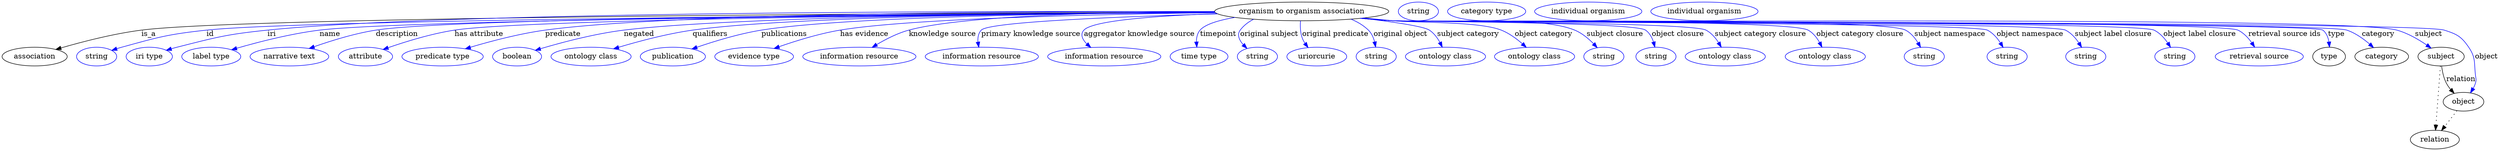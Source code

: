 digraph {
	graph [bb="0,0,4788.4,283"];
	node [label="\N"];
	"organism to organism association"	[height=0.5,
		label="organism to organism association",
		pos="2492.4,265",
		width=4.6399];
	association	[height=0.5,
		pos="62.394,178",
		width=1.7332];
	"organism to organism association" -> association	[label=is_a,
		lp="281.39,221.5",
		pos="e,103.12,191.79 2325.6,263.53 1843.4,261.85 469.05,254.85 267.39,229 213.85,222.14 154.03,206.61 112.9,194.67"];
	id	[color=blue,
		height=0.5,
		label=string,
		pos="181.39,178",
		width=1.0652];
	"organism to organism association" -> id	[color=blue,
		label=id,
		lp="398.39,221.5",
		pos="e,210.38,190 2326.4,263 1863.6,259.95 581.05,249.72 391.39,229 318.35,221.02 300.2,215.65 229.39,196 226.29,195.14 223.09,194.17 \
219.89,193.16",
		style=solid];
	iri	[color=blue,
		height=0.5,
		label="iri type",
		pos="282.39,178",
		width=1.2277];
	"organism to organism association" -> iri	[color=blue,
		label=iri,
		lp="515.39,221.5",
		pos="e,315.29,190.23 2326.4,262.71 1881.8,259.03 685.45,247.51 507.39,229 429.97,220.95 410.81,215.26 335.39,196 332.02,195.14 328.54,\
194.18 325.05,193.17",
		style=solid];
	name	[color=blue,
		height=0.5,
		label="label type",
		pos="401.39,178",
		width=1.5707];
	"organism to organism association" -> name	[color=blue,
		label=name,
		lp="627.39,221.5",
		pos="e,440.01,191.15 2326.2,262.94 1897.4,259.91 774.95,250.06 607.39,229 552.58,222.11 491.21,206.11 449.83,194.05",
		style=solid];
	description	[color=blue,
		height=0.5,
		label="narrative text",
		pos="551.39,178",
		width=2.0943];
	"organism to organism association" -> description	[color=blue,
		label=description,
		lp="755.89,221.5",
		pos="e,588.8,193.65 2326,263.34 1914.6,261.33 871.38,253.82 715.39,229 675.03,222.58 630.79,208.66 598.44,197.14",
		style=solid];
	"has attribute"	[color=blue,
		height=0.5,
		label=attribute,
		pos="696.39,178",
		width=1.4443];
	"organism to organism association" -> "has attribute"	[color=blue,
		label="has attribute",
		lp="913.39,221.5",
		pos="e,729.98,191.75 2326.5,262.91 1941.1,260.03 1007.5,250.88 866.39,229 822.26,222.16 773.51,207 739.58,195.15",
		style=solid];
	predicate	[color=blue,
		height=0.5,
		label="predicate type",
		pos="844.39,178",
		width=2.1665];
	"organism to organism association" -> predicate	[color=blue,
		label=predicate,
		lp="1074.4,221.5",
		pos="e,887.81,193.09 2325.2,264.7 1998,265.3 1283.8,262.54 1040.4,229 991.17,222.22 936.47,207.65 897.4,195.99",
		style=solid];
	negated	[color=blue,
		height=0.5,
		label=boolean,
		pos="987.39,178",
		width=1.2999];
	"organism to organism association" -> negated	[color=blue,
		label=negated,
		lp="1220.4,221.5",
		pos="e,1022.3,190.23 2325.7,263.48 2025.6,261.88 1405.8,255.38 1191.4,229 1135.6,222.13 1072.9,205.38 1032,193.16",
		style=solid];
	qualifiers	[color=blue,
		height=0.5,
		label="ontology class",
		pos="1128.4,178",
		width=2.1304];
	"organism to organism association" -> qualifiers	[color=blue,
		label=qualifiers,
		lp="1356.9,221.5",
		pos="e,1171.6,193.02 2325.7,263.54 2050.3,262.02 1511.7,255.62 1323.4,229 1274.6,222.11 1220.5,207.65 1181.6,196.05",
		style=solid];
	publications	[color=blue,
		height=0.5,
		label=publication,
		pos="1285.4,178",
		width=1.7332];
	"organism to organism association" -> publications	[color=blue,
		label=publications,
		lp="1499.4,221.5",
		pos="e,1321.9,192.66 2325.9,263.48 2076.5,261.83 1617.8,255.2 1455.4,229 1412.5,222.09 1365.3,207.61 1331.5,196.01",
		style=solid];
	"has evidence"	[color=blue,
		height=0.5,
		label="evidence type",
		pos="1441.4,178",
		width=2.0943];
	"organism to organism association" -> "has evidence"	[color=blue,
		label="has evidence",
		lp="1652.9,221.5",
		pos="e,1479.4,193.55 2327,262.49 2109.7,259.63 1740.2,251.53 1606.4,229 1566,222.2 1521.6,208.38 1489.1,196.99",
		style=solid];
	"knowledge source"	[color=blue,
		height=0.5,
		label="information resource",
		pos="1643.4,178",
		width=3.015];
	"organism to organism association" -> "knowledge source"	[color=blue,
		label="knowledge source",
		lp="1802.9,221.5",
		pos="e,1667.9,195.78 2325.3,264.68 2137.4,263.95 1844.9,257.94 1738.4,229 1716.6,223.09 1694.2,211.61 1676.7,201.13",
		style=solid];
	"primary knowledge source"	[color=blue,
		height=0.5,
		label="information resource",
		pos="1878.4,178",
		width=3.015];
	"organism to organism association" -> "primary knowledge source"	[color=blue,
		label="primary knowledge source",
		lp="1972.4,221.5",
		pos="e,1872.6,196 2331,260.26 2154,255.34 1892.9,245.36 1877.4,229 1871.6,222.9 1870.4,214.27 1871,205.9",
		style=solid];
	"aggregator knowledge source"	[color=blue,
		height=0.5,
		label="information resource",
		pos="2113.4,178",
		width=3.015];
	"organism to organism association" -> "aggregator knowledge source"	[color=blue,
		label="aggregator knowledge source",
		lp="2180.9,221.5",
		pos="e,2087.6,195.53 2330,260.75 2220.2,256.82 2092,248.14 2074.4,229 2066.7,220.62 2071.6,210.86 2080.1,202.2",
		style=solid];
	timepoint	[color=blue,
		height=0.5,
		label="time type",
		pos="2295.4,178",
		width=1.5346];
	"organism to organism association" -> timepoint	[color=blue,
		label=timepoint,
		lp="2332.4,221.5",
		pos="e,2291.1,196.26 2364.3,253.44 2333.9,248.24 2307.4,240.51 2297.4,229 2292,222.83 2290.3,214.43 2290.3,206.27",
		style=solid];
	"original subject"	[color=blue,
		height=0.5,
		label=string,
		pos="2407.4,178",
		width=1.0652];
	"organism to organism association" -> "original subject"	[color=blue,
		label="original subject",
		lp="2430.4,221.5",
		pos="e,2387.4,193.75 2400,249.85 2390,244.76 2381.1,237.99 2374.4,229 2367.7,220.01 2372.5,209.73 2380.3,200.83",
		style=solid];
	"original predicate"	[color=blue,
		height=0.5,
		label=uriorcurie,
		pos="2521.4,178",
		width=1.5887];
	"organism to organism association" -> "original predicate"	[color=blue,
		label="original predicate",
		lp="2556.9,221.5",
		pos="e,2504.6,195.4 2490.1,246.84 2489.4,236.95 2489.6,224.45 2493.4,214 2494.7,210.42 2496.5,206.94 2498.6,203.64",
		style=solid];
	"original object"	[color=blue,
		height=0.5,
		label=string,
		pos="2635.4,178",
		width=1.0652];
	"organism to organism association" -> "original object"	[color=blue,
		label="original object",
		lp="2681.9,221.5",
		pos="e,2634.3,196.46 2587.1,250.06 2599.4,244.99 2611,238.17 2620.4,229 2626.5,223.04 2630.2,214.69 2632.3,206.52",
		style=solid];
	"subject category"	[color=blue,
		height=0.5,
		label="ontology class",
		pos="2768.4,178",
		width=2.1304];
	"organism to organism association" -> "subject category"	[color=blue,
		label="subject category",
		lp="2811.9,221.5",
		pos="e,2762.2,196.16 2608,251.94 2665.8,245.1 2726,236.45 2737.4,229 2746.2,223.28 2752.9,214.13 2757.8,205.22",
		style=solid];
	"object category"	[color=blue,
		height=0.5,
		label="ontology class",
		pos="2939.4,178",
		width=2.1304];
	"organism to organism association" -> "object category"	[color=blue,
		label="object category",
		lp="2956.9,221.5",
		pos="e,2923.5,195.8 2611.7,252.32 2630.6,250.51 2650.1,248.68 2668.4,247 2714.4,242.78 2832.4,245.91 2875.4,229 2890.3,223.14 2904.5,\
212.65 2915.8,202.79",
		style=solid];
	"subject closure"	[color=blue,
		height=0.5,
		label=string,
		pos="3072.4,178",
		width=1.0652];
	"organism to organism association" -> "subject closure"	[color=blue,
		label="subject closure",
		lp="3093.9,221.5",
		pos="e,3059.6,195.24 2608.8,252.02 2628.7,250.19 2649.1,248.43 2668.4,247 2745.6,241.28 2944.8,258.46 3016.4,229 3030.2,223.31 3042.9,\
212.68 3052.7,202.67",
		style=solid];
	"object closure"	[color=blue,
		height=0.5,
		label=string,
		pos="3172.4,178",
		width=1.0652];
	"organism to organism association" -> "object closure"	[color=blue,
		label="object closure",
		lp="3214.4,221.5",
		pos="e,3170.3,196.34 2607.3,251.91 2627.7,250.05 2648.6,248.32 2668.4,247 2695.2,245.21 3130.4,244.5 3152.4,229 3160.1,223.6 3164.8,214.76 \
3167.7,206",
		style=solid];
	"subject category closure"	[color=blue,
		height=0.5,
		label="ontology class",
		pos="3305.4,178",
		width=2.1304];
	"organism to organism association" -> "subject category closure"	[color=blue,
		label="subject category closure",
		lp="3372.9,221.5",
		pos="e,3297.7,196.18 2606.9,251.83 2627.3,249.97 2648.5,248.26 2668.4,247 2701.7,244.9 3238.8,244.45 3268.4,229 3278.5,223.69 3286.6,\
214.19 3292.6,204.89",
		style=solid];
	"object category closure"	[color=blue,
		height=0.5,
		label="ontology class",
		pos="3497.4,178",
		width=2.1304];
	"organism to organism association" -> "object category closure"	[color=blue,
		label="object category closure",
		lp="3563.9,221.5",
		pos="e,3491.1,196.16 2606.4,251.75 2627,249.89 2648.3,248.19 2668.4,247 2712.5,244.37 3425.7,250.4 3464.4,229 3474,223.72 3481.2,214.36 \
3486.5,205.15",
		style=solid];
	"subject namespace"	[color=blue,
		height=0.5,
		label=string,
		pos="3687.4,178",
		width=1.0652];
	"organism to organism association" -> "subject namespace"	[color=blue,
		label="subject namespace",
		lp="3736.4,221.5",
		pos="e,3680.3,195.72 2605.9,251.72 2626.7,249.85 2648.2,248.16 2668.4,247 2722.9,243.87 3603,254.35 3651.4,229 3661.6,223.66 3669.6,213.97 \
3675.4,204.54",
		style=solid];
	"object namespace"	[color=blue,
		height=0.5,
		label=string,
		pos="3846.4,178",
		width=1.0652];
	"organism to organism association" -> "object namespace"	[color=blue,
		label="object namespace",
		lp="3890.4,221.5",
		pos="e,3838.7,195.76 2605.4,251.72 2626.3,249.84 2648,248.14 2668.4,247 2700,245.23 3780.1,243.3 3808.4,229 3818.9,223.7 3827.2,214.03 \
3833.4,204.58",
		style=solid];
	"subject label closure"	[color=blue,
		height=0.5,
		label=string,
		pos="3997.4,178",
		width=1.0652];
	"organism to organism association" -> "subject label closure"	[color=blue,
		label="subject label closure",
		lp="4050.4,221.5",
		pos="e,3989.4,195.78 2605.4,251.69 2626.3,249.81 2648,248.12 2668.4,247 2704.2,245.03 3926.3,244.95 3958.4,229 3969.1,223.67 3977.8,213.85 \
3984.2,204.32",
		style=solid];
	"object label closure"	[color=blue,
		height=0.5,
		label=string,
		pos="4168.4,178",
		width=1.0652];
	"organism to organism association" -> "object label closure"	[color=blue,
		label="object label closure",
		lp="4215.9,221.5",
		pos="e,4160.1,195.79 2605.4,251.67 2626.3,249.79 2648,248.11 2668.4,247 2708.9,244.8 4091.9,246.79 4128.4,229 4139.3,223.7 4148.1,213.88 \
4154.7,204.34",
		style=solid];
	"retrieval source ids"	[color=blue,
		height=0.5,
		label="retrieval source",
		pos="4330.4,178",
		width=2.347];
	"organism to organism association" -> "retrieval source ids"	[color=blue,
		label="retrieval source ids",
		lp="4378.9,221.5",
		pos="e,4321.5,196.31 2605,251.69 2626,249.79 2647.9,248.1 2668.4,247 2713.4,244.58 4248.8,248.49 4289.4,229 4300.2,223.79 4309.2,214.18 \
4315.9,204.77",
		style=solid];
	type	[height=0.5,
		pos="4464.4,178",
		width=0.86659];
	"organism to organism association" -> type	[color=blue,
		label=type,
		lp="4478.4,221.5",
		pos="e,4465.2,196.18 2605,251.67 2626,249.78 2647.9,248.09 2668.4,247 2693.1,245.68 4433,244.44 4452.4,229 4459.2,223.54 4462.6,214.92 \
4464.1,206.37",
		style=solid];
	category	[height=0.5,
		pos="4565.4,178",
		width=1.4263];
	"organism to organism association" -> category	[color=blue,
		label=category,
		lp="4558.9,221.5",
		pos="e,4549.8,195.25 2605,251.67 2626,249.78 2647.9,248.09 2668.4,247 2719.2,244.3 4450.2,245.26 4498.4,229 4514.6,223.53 4530.1,212.51 \
4542.1,202.2",
		style=solid];
	subject	[height=0.5,
		pos="4679.4,178",
		width=1.2277];
	"organism to organism association" -> subject	[color=blue,
		label=subject,
		lp="4655.4,221.5",
		pos="e,4660.1,194.33 2605,251.66 2626,249.77 2647.9,248.09 2668.4,247 2775.2,241.35 4491.3,257.6 4594.4,229 4615.1,223.25 4636,211.09 \
4651.9,200.2",
		style=solid];
	object	[height=0.5,
		pos="4722.4,91",
		width=1.0832];
	"organism to organism association" -> object	[color=blue,
		label=object,
		lp="4766.4,178",
		pos="e,4735.8,108.09 2605,251.65 2626,249.76 2647.9,248.08 2668.4,247 2724.3,244.05 4632,246.12 4685.4,229 4709.7,221.2 4718,217.1 4732.4,\
196 4746.3,175.59 4742.5,166.51 4745.4,142 4746.2,135.38 4747.3,133.39 4745.4,127 4744.4,123.55 4742.9,120.13 4741.1,116.85",
		style=solid];
	association_type	[color=blue,
		height=0.5,
		label=string,
		pos="2715.4,265",
		width=1.0652];
	association_category	[color=blue,
		height=0.5,
		label="category type",
		pos="2846.4,265",
		width=2.0762];
	subject -> object	[label=relation,
		lp="4717.4,134.5",
		pos="e,4704.5,107.23 4680.5,159.55 4681.7,149.57 4684.2,137.07 4689.4,127 4691.6,122.68 4694.5,118.52 4697.7,114.66"];
	relation	[height=0.5,
		pos="4667.4,18",
		width=1.2999];
	subject -> relation	[pos="e,4668.7,36.188 4678.1,159.79 4676,132.48 4672,78.994 4669.5,46.38",
		style=dotted];
	"organism to organism association_subject"	[color=blue,
		height=0.5,
		label="individual organism",
		pos="3041.4,265",
		width=2.8525];
	object -> relation	[pos="e,4680.2,35.54 4709.9,73.889 4703,64.939 4694.2,53.617 4686.4,43.584",
		style=dotted];
	"organism to organism association_object"	[color=blue,
		height=0.5,
		label="individual organism",
		pos="3264.4,265",
		width=2.8525];
}
